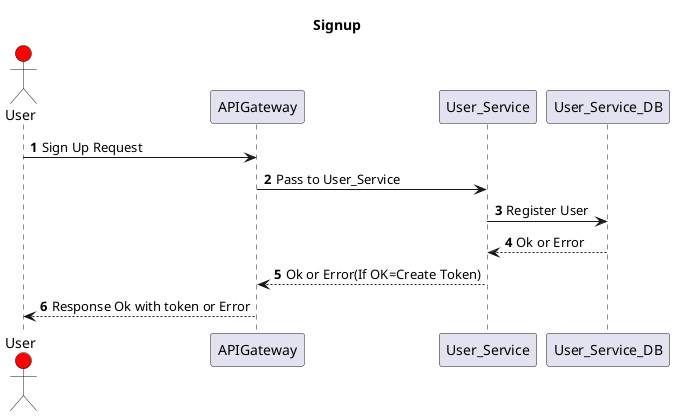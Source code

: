@startuml signup
title Signup
autonumber
actor User #Red
participant APIGateway
participant User_Service
participant User_Service_DB
User -> APIGateway:Sign Up Request
APIGateway -> User_Service:Pass to User_Service
User_Service -> User_Service_DB: Register User
User_Service_DB --> User_Service: Ok or Error
User_Service --> APIGateway: Ok or Error(If OK=Create Token)
APIGateway --> User: Response Ok with token or Error
@enduml